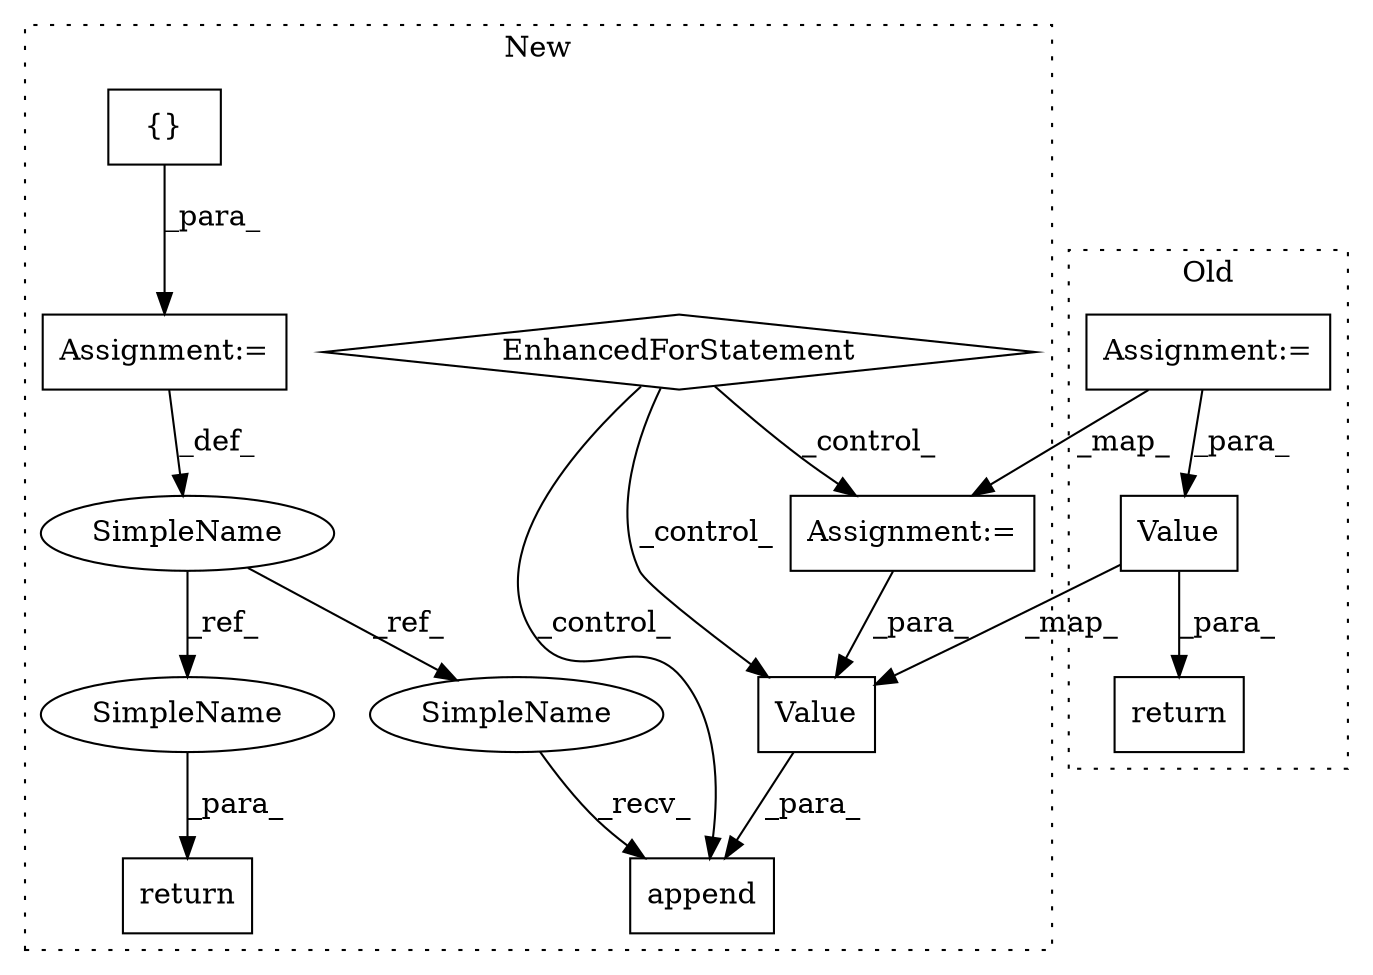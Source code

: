 digraph G {
subgraph cluster0 {
1 [label="Value" a="32" s="6441,6466" l="6,1" shape="box"];
4 [label="return" a="41" s="6434" l="7" shape="box"];
10 [label="Assignment:=" a="7" s="5756" l="1" shape="box"];
label = "Old";
style="dotted";
}
subgraph cluster1 {
2 [label="Value" a="32" s="6865,6890" l="6,1" shape="box"];
3 [label="EnhancedForStatement" a="70" s="6026,6107" l="53,2" shape="diamond"];
5 [label="append" a="32" s="6858,6891" l="7,1" shape="box"];
6 [label="{}" a="4" s="6018" l="2" shape="box"];
7 [label="SimpleName" a="42" s="5986" l="6" shape="ellipse"];
8 [label="return" a="41" s="6904" l="7" shape="box"];
9 [label="Assignment:=" a="7" s="5992" l="1" shape="box"];
11 [label="Assignment:=" a="7" s="6126" l="1" shape="box"];
12 [label="SimpleName" a="42" s="6911" l="6" shape="ellipse"];
13 [label="SimpleName" a="42" s="6851" l="6" shape="ellipse"];
label = "New";
style="dotted";
}
1 -> 4 [label="_para_"];
1 -> 2 [label="_map_"];
2 -> 5 [label="_para_"];
3 -> 5 [label="_control_"];
3 -> 2 [label="_control_"];
3 -> 11 [label="_control_"];
6 -> 9 [label="_para_"];
7 -> 13 [label="_ref_"];
7 -> 12 [label="_ref_"];
9 -> 7 [label="_def_"];
10 -> 11 [label="_map_"];
10 -> 1 [label="_para_"];
11 -> 2 [label="_para_"];
12 -> 8 [label="_para_"];
13 -> 5 [label="_recv_"];
}